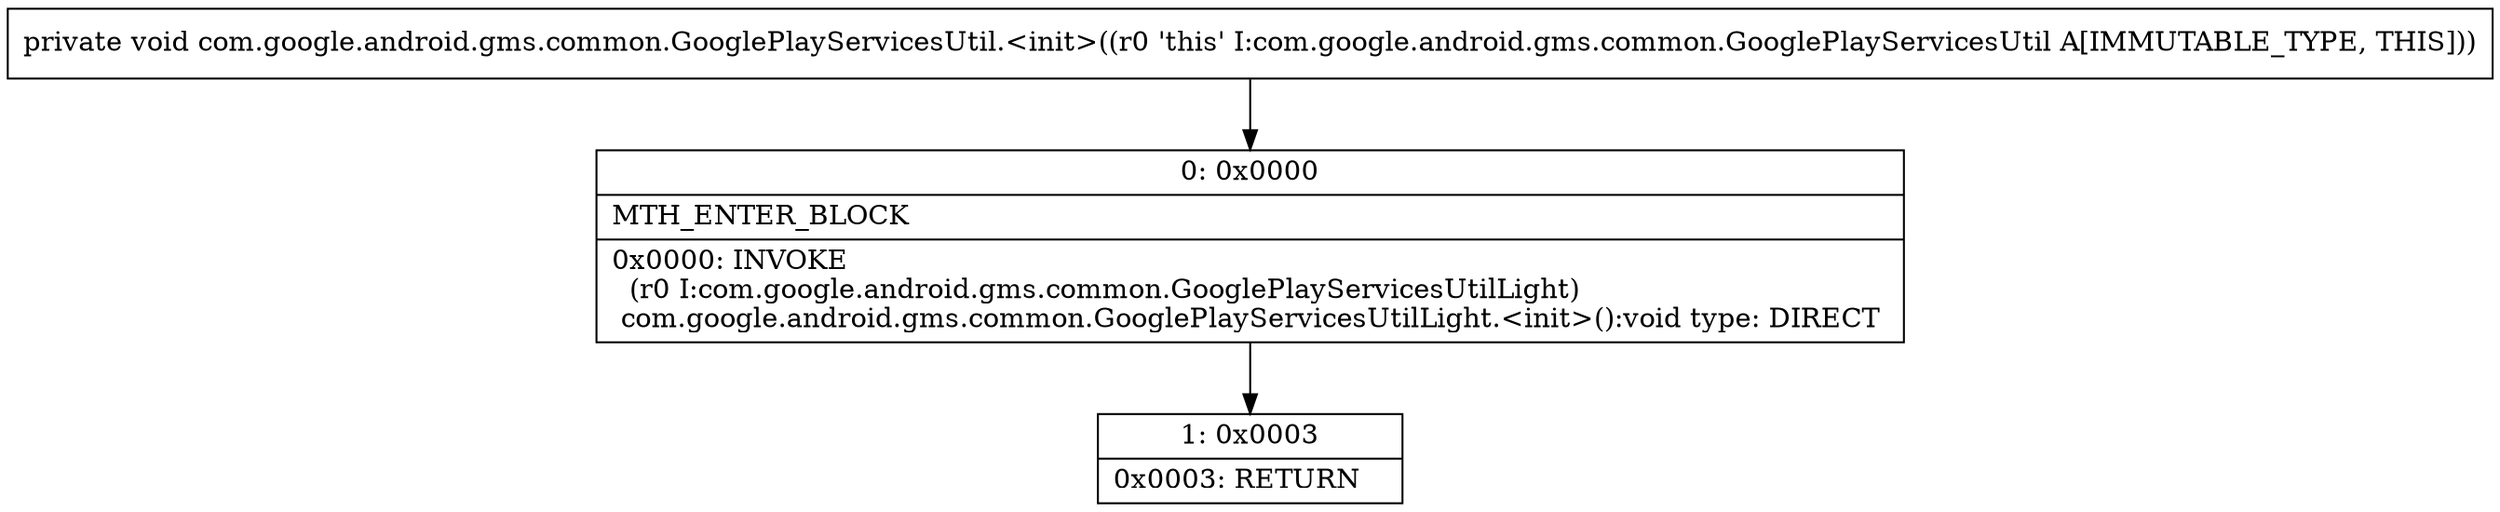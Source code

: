 digraph "CFG forcom.google.android.gms.common.GooglePlayServicesUtil.\<init\>()V" {
Node_0 [shape=record,label="{0\:\ 0x0000|MTH_ENTER_BLOCK\l|0x0000: INVOKE  \l  (r0 I:com.google.android.gms.common.GooglePlayServicesUtilLight)\l com.google.android.gms.common.GooglePlayServicesUtilLight.\<init\>():void type: DIRECT \l}"];
Node_1 [shape=record,label="{1\:\ 0x0003|0x0003: RETURN   \l}"];
MethodNode[shape=record,label="{private void com.google.android.gms.common.GooglePlayServicesUtil.\<init\>((r0 'this' I:com.google.android.gms.common.GooglePlayServicesUtil A[IMMUTABLE_TYPE, THIS])) }"];
MethodNode -> Node_0;
Node_0 -> Node_1;
}

